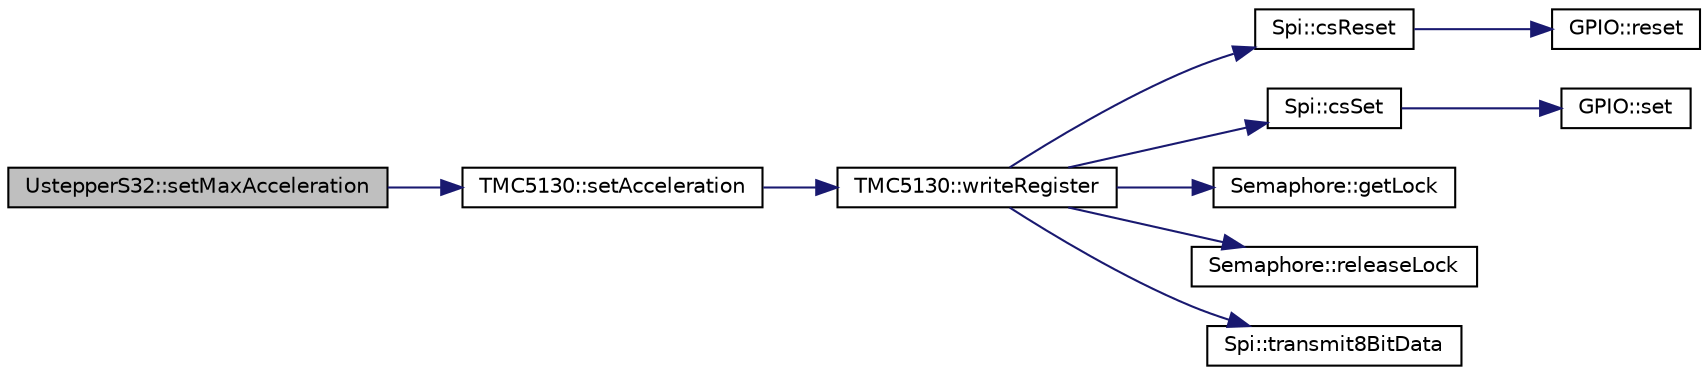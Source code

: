 digraph "UstepperS32::setMaxAcceleration"
{
 // LATEX_PDF_SIZE
  edge [fontname="Helvetica",fontsize="10",labelfontname="Helvetica",labelfontsize="10"];
  node [fontname="Helvetica",fontsize="10",shape=record];
  rankdir="LR";
  Node1 [label="UstepperS32::setMaxAcceleration",height=0.2,width=0.4,color="black", fillcolor="grey75", style="filled", fontcolor="black",tooltip="Set the maximum acceleration of the stepper motor."];
  Node1 -> Node2 [color="midnightblue",fontsize="10",style="solid",fontname="Helvetica"];
  Node2 [label="TMC5130::setAcceleration",height=0.2,width=0.4,color="black", fillcolor="white", style="filled",URL="$classTMC5130.html#acc4c436d13911ef0b3c7b677804639f9",tooltip="Set motor acceleration."];
  Node2 -> Node3 [color="midnightblue",fontsize="10",style="solid",fontname="Helvetica"];
  Node3 [label="TMC5130::writeRegister",height=0.2,width=0.4,color="black", fillcolor="white", style="filled",URL="$classTMC5130.html#aac757e7e7a63a1269783bd95aeb29aac",tooltip="Write a register of the motor driver."];
  Node3 -> Node4 [color="midnightblue",fontsize="10",style="solid",fontname="Helvetica"];
  Node4 [label="Spi::csReset",height=0.2,width=0.4,color="black", fillcolor="white", style="filled",URL="$classSpi.html#a3b471964739067a6906e57df98d78fe2",tooltip=" "];
  Node4 -> Node5 [color="midnightblue",fontsize="10",style="solid",fontname="Helvetica"];
  Node5 [label="GPIO::reset",height=0.2,width=0.4,color="black", fillcolor="white", style="filled",URL="$classGPIO.html#ac07b8ccefa9a990b153da9d7ebb7d7de",tooltip=" "];
  Node3 -> Node6 [color="midnightblue",fontsize="10",style="solid",fontname="Helvetica"];
  Node6 [label="Spi::csSet",height=0.2,width=0.4,color="black", fillcolor="white", style="filled",URL="$classSpi.html#ab9158600079479c20578394fcb9969de",tooltip=" "];
  Node6 -> Node7 [color="midnightblue",fontsize="10",style="solid",fontname="Helvetica"];
  Node7 [label="GPIO::set",height=0.2,width=0.4,color="black", fillcolor="white", style="filled",URL="$classGPIO.html#a73b95aed006181f6dc4fad393ba79d18",tooltip=" "];
  Node3 -> Node8 [color="midnightblue",fontsize="10",style="solid",fontname="Helvetica"];
  Node8 [label="Semaphore::getLock",height=0.2,width=0.4,color="black", fillcolor="white", style="filled",URL="$classSemaphore.html#ac8c9e668dc718e19dda74d247ef9a7a3",tooltip=" "];
  Node3 -> Node9 [color="midnightblue",fontsize="10",style="solid",fontname="Helvetica"];
  Node9 [label="Semaphore::releaseLock",height=0.2,width=0.4,color="black", fillcolor="white", style="filled",URL="$classSemaphore.html#ae562c7d568619eee1e52cde42ab5e3d1",tooltip=" "];
  Node3 -> Node10 [color="midnightblue",fontsize="10",style="solid",fontname="Helvetica"];
  Node10 [label="Spi::transmit8BitData",height=0.2,width=0.4,color="black", fillcolor="white", style="filled",URL="$classSpi.html#acc3687f52447566ac68dc63993bf2b75",tooltip=" "];
}
